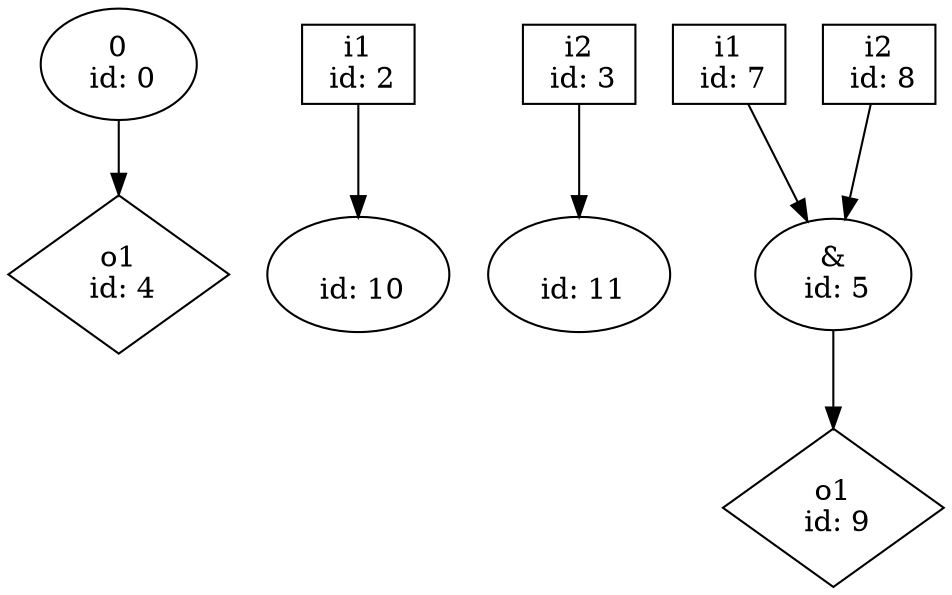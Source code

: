 digraph G {
n0 [label="0\n id: 0"];
n2 [label="i1\n id: 2",shape="box"];
n3 [label="i2\n id: 3",shape="box"];
n4 [label="o1\n id: 4",shape="diamond"];
n5 [label="&\n id: 5"];
n7 [label="i1\n id: 7",shape="box"];
n8 [label="i2\n id: 8",shape="box"];
n9 [label="o1\n id: 9",shape="diamond"];
n10 [label="\n id: 10"];
n11 [label="\n id: 11"];
n0 -> n4
n2 -> n10
n3 -> n11
n5 -> n9
n7 -> n5
n8 -> n5
}